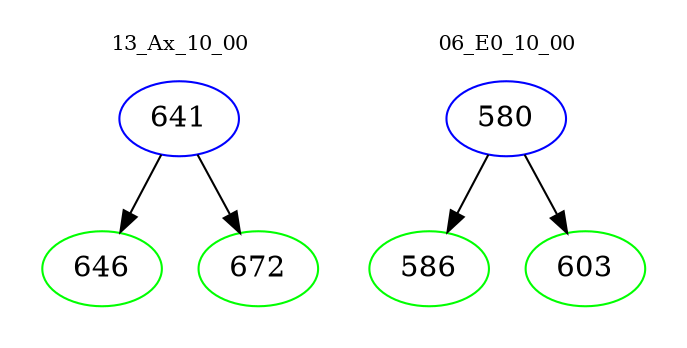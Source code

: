 digraph{
subgraph cluster_0 {
color = white
label = "13_Ax_10_00";
fontsize=10;
T0_641 [label="641", color="blue"]
T0_641 -> T0_646 [color="black"]
T0_646 [label="646", color="green"]
T0_641 -> T0_672 [color="black"]
T0_672 [label="672", color="green"]
}
subgraph cluster_1 {
color = white
label = "06_E0_10_00";
fontsize=10;
T1_580 [label="580", color="blue"]
T1_580 -> T1_586 [color="black"]
T1_586 [label="586", color="green"]
T1_580 -> T1_603 [color="black"]
T1_603 [label="603", color="green"]
}
}
